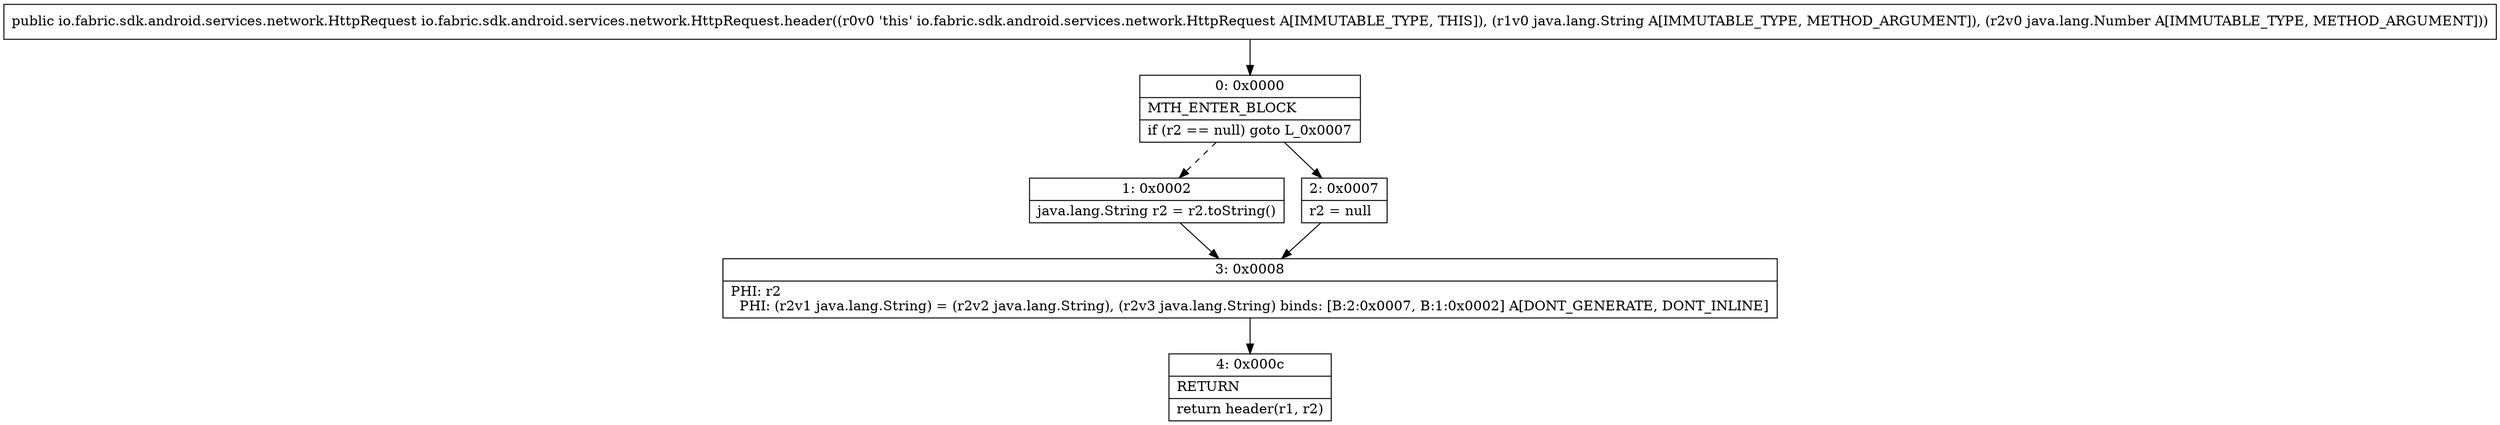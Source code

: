 digraph "CFG forio.fabric.sdk.android.services.network.HttpRequest.header(Ljava\/lang\/String;Ljava\/lang\/Number;)Lio\/fabric\/sdk\/android\/services\/network\/HttpRequest;" {
Node_0 [shape=record,label="{0\:\ 0x0000|MTH_ENTER_BLOCK\l|if (r2 == null) goto L_0x0007\l}"];
Node_1 [shape=record,label="{1\:\ 0x0002|java.lang.String r2 = r2.toString()\l}"];
Node_2 [shape=record,label="{2\:\ 0x0007|r2 = null\l}"];
Node_3 [shape=record,label="{3\:\ 0x0008|PHI: r2 \l  PHI: (r2v1 java.lang.String) = (r2v2 java.lang.String), (r2v3 java.lang.String) binds: [B:2:0x0007, B:1:0x0002] A[DONT_GENERATE, DONT_INLINE]\l}"];
Node_4 [shape=record,label="{4\:\ 0x000c|RETURN\l|return header(r1, r2)\l}"];
MethodNode[shape=record,label="{public io.fabric.sdk.android.services.network.HttpRequest io.fabric.sdk.android.services.network.HttpRequest.header((r0v0 'this' io.fabric.sdk.android.services.network.HttpRequest A[IMMUTABLE_TYPE, THIS]), (r1v0 java.lang.String A[IMMUTABLE_TYPE, METHOD_ARGUMENT]), (r2v0 java.lang.Number A[IMMUTABLE_TYPE, METHOD_ARGUMENT])) }"];
MethodNode -> Node_0;
Node_0 -> Node_1[style=dashed];
Node_0 -> Node_2;
Node_1 -> Node_3;
Node_2 -> Node_3;
Node_3 -> Node_4;
}

